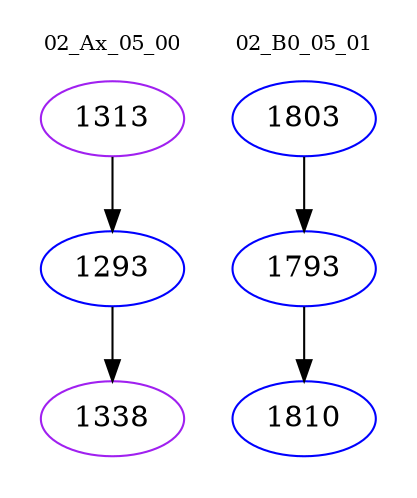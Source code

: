 digraph{
subgraph cluster_0 {
color = white
label = "02_Ax_05_00";
fontsize=10;
T0_1313 [label="1313", color="purple"]
T0_1313 -> T0_1293 [color="black"]
T0_1293 [label="1293", color="blue"]
T0_1293 -> T0_1338 [color="black"]
T0_1338 [label="1338", color="purple"]
}
subgraph cluster_1 {
color = white
label = "02_B0_05_01";
fontsize=10;
T1_1803 [label="1803", color="blue"]
T1_1803 -> T1_1793 [color="black"]
T1_1793 [label="1793", color="blue"]
T1_1793 -> T1_1810 [color="black"]
T1_1810 [label="1810", color="blue"]
}
}
